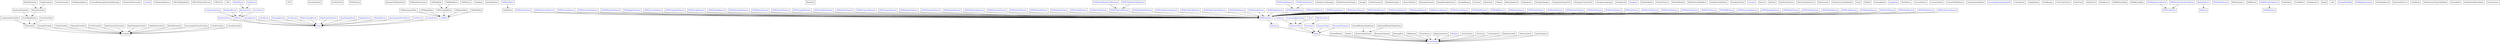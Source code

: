 digraph interfaces {
node [shape=box]
0000 [label="EventInit"];
0001 [label="UIEventInit"];
0002 [label="CompositionEventInit"];
0003 [label="EventModifierInit"];
0004 [label="KeyboardEventInit"];
0005 [label="MouseEventInit"];
0006 [label="WheelEventInit"];
0007 [label="FocusEventInit"];
0008 [label="StorageEventInit"];
0009 [label="CloseEventInit"];
0010 [label="EventSourceInit"];
0011 [label="MessageEventInit"];
0012 [label="ErrorEventInit"];
0013 [label="PageTransitionEventInit"];
0014 [label="HashChangeEventInit"];
0015 [label="PopStateEventInit"];
0016 [label="DragEventInit"];
0017 [label="HitRegionOptions"];
0018 [label="CanvasRenderingContext2DSettings"];
0019 [label="RelatedEventInit"];
0020 [label="AutocompleteErrorEventInit"];
0021 [label="TrackEventInit"];
0022 [label="MutationObserverInit"];
0023 [label="CustomEventInit"];
0024 [label="Console"fontcolor="blue"];
0025 [label="URLSearchParams"];
0026 [label="URLUtilsReadOnly"];
0027 [label="URLUtilsSearchParams"];
0028 [label="URLUtils"];
0029 [label="URL"];
0030 [label="Event"fontcolor="blue"];
0031 [label="MutationEvent"fontcolor="blue"];
0032 [label="UIEvent"fontcolor="blue"];
0033 [label="CompositionEvent"fontcolor="blue"];
0034 [label="KeyboardEvent"fontcolor="blue"];
0035 [label="MouseEvent"fontcolor="blue"];
0036 [label="WheelEvent"fontcolor="blue"];
0037 [label="FocusEvent"fontcolor="blue"];
0038 [label="CSS"];
0039 [label="PseudoElement"];
0040 [label="GetStyleUtils"];
0041 [label="SVGElement"];
0042 [label="ElementCSSInlineStyle"];
0043 [label="CSSStyleDeclaration"];
0044 [label="CSSRule"fontcolor="blue"];
0045 [label="CSSNamespaceRule"];
0046 [label="CSSMarginRule"];
0047 [label="CSSGroupingRule"];
0048 [label="CSSPageRule"];
0049 [label="CSSMediaRule"];
0050 [label="CSSImportRule"];
0051 [label="CSSStyleRule"];
0052 [label="CSSRuleList"];
0053 [label="LinkStyle"];
0054 [label="StyleSheetList"];
0055 [label="StyleSheet"];
0056 [label="CSSStyleSheet"fontcolor="blue"];
0057 [label="MediaList"];
0058 [label="EventTarget"fontcolor="blue"];
0059 [label="Node"fontcolor="blue"];
0060 [label="Element"fontcolor="blue"];
0061 [label="HTMLElement"fontcolor="blue"];
0062 [label="HTMLFontElement"fontcolor="blue"];
0063 [label="HTMLDirectoryElement"fontcolor="blue"];
0064 [label="HTMLFrameElement"fontcolor="blue"];
0065 [label="HTMLFrameSetElement"fontcolor="blue"];
0066 [label="HTMLMarqueeElement"fontcolor="blue"];
0067 [label="HTMLAppletElement"fontcolor="blue"];
0068 [label="StorageEvent"fontcolor="blue"];
0069 [label="WindowLocalStorage"];
0070 [label="WindowSessionStorage"];
0071 [label="Storage"];
0072 [label="WorkerLocation"];
0073 [label="WorkerNavigator"];
0074 [label="SharedWorker"];
0075 [label="Worker"];
0076 [label="AbstractWorker"];
0077 [label="WorkerGlobalScope"];
0078 [label="SharedWorkerGlobalScope"];
0079 [label="DedicatedWorkerGlobalScope"];
0080 [label="BroadcastChannel"];
0081 [label="MessagePort"];
0082 [label="MessageChannel"];
0083 [label="CloseEvent"fontcolor="blue"];
0084 [label="WebSocket"];
0085 [label="EventSource"];
0086 [label="MessageEvent"fontcolor="blue"];
0087 [label="ImageBitmapFactories"];
0088 [label="ImageBitmap"];
0089 [label="External"];
0090 [label="MimeType"];
0091 [label="Plugin"];
0092 [label="MimeTypeArray"];
0093 [label="PluginArray"];
0094 [label="NavigatorPlugins"];
0095 [label="NavigatorStorageUtils"];
0096 [label="NavigatorContentUtils"];
0097 [label="NavigatorLanguage"];
0098 [label="NavigatorID"];
0099 [label="Navigator"fontcolor="blue"];
0100 [label="WindowModal"];
0101 [label="WindowTimers"];
0102 [label="WindowBase64"];
0103 [label="WindowEventHandlers"];
0104 [label="GlobalEventHandlers"];
0105 [label="ErrorEvent"fontcolor="blue"];
0106 [label="NavigatorOnLine"];
0107 [label="ApplicationCache"];
0108 [label="BeforeUnloadEvent"fontcolor="blue"];
0109 [label="PageTransitionEvent"fontcolor="blue"];
0110 [label="HashChangeEvent"fontcolor="blue"];
0111 [label="PopStateEvent"fontcolor="blue"];
0112 [label="Location"fontcolor="blue"];
0113 [label="History"];
0114 [label="BarProp"];
0115 [label="Window"fontcolor="blue"];
0116 [label="DragEvent"fontcolor="blue"];
0117 [label="DataTransferItem"];
0118 [label="DataTransferItemList"];
0119 [label="DataTransfer"];
0120 [label="ElementContentEditable"];
0121 [label="Touch"];
0122 [label="Path2D"];
0123 [label="DrawingStyle"];
0124 [label="ImageData"fontcolor="blue"];
0125 [label="TextMetrics"];
0126 [label="CanvasPattern"];
0127 [label="CanvasGradient"];
0128 [label="CanvasPathMethods"];
0129 [label="CanvasDrawingStyles"];
0130 [label="CanvasRenderingContext2D"fontcolor="blue"];
0131 [label="CanvasProxy"];
0132 [label="HTMLCanvasElement"fontcolor="blue"];
0133 [label="HTMLTemplateElement"fontcolor="blue"];
0134 [label="HTMLScriptElement"fontcolor="blue"];
0135 [label="HTMLDialogElement"fontcolor="blue"];
0136 [label="RelatedEvent"fontcolor="blue"];
0137 [label="HTMLMenuItemElement"fontcolor="blue"];
0138 [label="HTMLMenuElement"fontcolor="blue"];
0139 [label="HTMLDetailsElement"fontcolor="blue"];
0140 [label="ValidityState"];
0141 [label="AutocompleteErrorEvent"fontcolor="blue"];
0142 [label="HTMLLegendElement"fontcolor="blue"];
0143 [label="HTMLFieldSetElement"fontcolor="blue"];
0144 [label="HTMLMeterElement"fontcolor="blue"];
0145 [label="HTMLProgressElement"fontcolor="blue"];
0146 [label="HTMLOutputElement"fontcolor="blue"];
0147 [label="HTMLKeygenElement"fontcolor="blue"];
0148 [label="HTMLTextAreaElement"fontcolor="blue"];
0149 [label="HTMLOptionElement"fontcolor="blue"];
0150 [label="HTMLOptGroupElement"fontcolor="blue"];
0151 [label="HTMLDataListElement"fontcolor="blue"];
0152 [label="HTMLSelectElement"fontcolor="blue"];
0153 [label="HTMLButtonElement"fontcolor="blue"];
0154 [label="HTMLInputElement"fontcolor="blue"];
0155 [label="HTMLLabelElement"fontcolor="blue"];
0156 [label="HTMLFormElement"fontcolor="blue"];
0157 [label="HTMLTableCellElement"fontcolor="blue"];
0158 [label="HTMLTableHeaderCellElement"fontcolor="blue"];
0159 [label="HTMLTableDataCellElement"fontcolor="blue"];
0160 [label="HTMLTableRowElement"fontcolor="blue"];
0161 [label="HTMLTableSectionElement"fontcolor="blue"];
0162 [label="HTMLTableColElement"fontcolor="blue"];
0163 [label="HTMLTableCaptionElement"fontcolor="blue"];
0164 [label="HTMLTableElement"fontcolor="blue"];
0165 [label="HTMLAreaElement"fontcolor="blue"];
0166 [label="HTMLMapElement"fontcolor="blue"];
0167 [label="TrackEvent"fontcolor="blue"];
0168 [label="TimeRanges"];
0169 [label="TextTrackCue"];
0170 [label="TextTrackCueList"];
0171 [label="TextTrack"];
0172 [label="TextTrackList"];
0173 [label="MediaController"];
0174 [label="VideoTrack"];
0175 [label="VideoTrackList"];
0176 [label="AudioTrack"];
0177 [label="AudioTrackList"];
0178 [label="MediaError"];
0179 [label="HTMLMediaElement"fontcolor="blue"];
0180 [label="HTMLTrackElement"fontcolor="blue"];
0181 [label="HTMLAudioElement"fontcolor="blue"];
0182 [label="HTMLVideoElement"fontcolor="blue"];
0183 [label="HTMLParamElement"fontcolor="blue"];
0184 [label="HTMLObjectElement"fontcolor="blue"];
0185 [label="HTMLEmbedElement"fontcolor="blue"];
0186 [label="HTMLIFrameElement"fontcolor="blue"];
0187 [label="HTMLImageElement"fontcolor="blue"];
0188 [label="HTMLSourceElement"fontcolor="blue"];
0189 [label="HTMLPictureElement"fontcolor="blue"];
0190 [label="HTMLModElement"fontcolor="blue"];
0191 [label="HTMLBRElement"fontcolor="blue"];
0192 [label="HTMLSpanElement"fontcolor="blue"];
0193 [label="HTMLTimeElement"fontcolor="blue"];
0194 [label="HTMLDataElement"fontcolor="blue"];
0195 [label="HTMLAnchorElement"fontcolor="blue"];
0196 [label="HTMLDivElement"fontcolor="blue"];
0197 [label="HTMLDListElement"fontcolor="blue"];
0198 [label="HTMLLIElement"fontcolor="blue"];
0199 [label="HTMLUListElement"fontcolor="blue"];
0200 [label="HTMLOListElement"fontcolor="blue"];
0201 [label="HTMLQuoteElement"fontcolor="blue"];
0202 [label="HTMLPreElement"fontcolor="blue"];
0203 [label="HTMLHRElement"fontcolor="blue"];
0204 [label="HTMLParagraphElement"fontcolor="blue"];
0205 [label="HTMLHeadingElement"fontcolor="blue"];
0206 [label="HTMLBodyElement"fontcolor="blue"];
0207 [label="HTMLStyleElement"fontcolor="blue"];
0208 [label="HTMLMetaElement"fontcolor="blue"];
0209 [label="HTMLLinkElement"fontcolor="blue"];
0210 [label="HTMLBaseElement"fontcolor="blue"];
0211 [label="HTMLTitleElement"fontcolor="blue"];
0212 [label="HTMLHeadElement"fontcolor="blue"];
0213 [label="HTMLHtmlElement"fontcolor="blue"];
0214 [label="HTMLUnknownElement"fontcolor="blue"];
0215 [label="DOMElementMap"];
0216 [label="DOMStringMap"];
0217 [label="HTMLCollection"fontcolor="blue"];
0218 [label="HTMLOptionsCollection"fontcolor="blue"];
0219 [label="NodeList"fontcolor="blue"];
0220 [label="RadioNodeList"fontcolor="blue"];
0221 [label="HTMLFormControlsCollection"fontcolor="blue"];
0222 [label="HTMLAllCollection"fontcolor="blue"];
0223 [label="XMLSerializer"];
0224 [label="DOMParser"];
0225 [label="DOMTokenList"fontcolor="blue"];
0226 [label="DOMSettableTokenList"fontcolor="blue"];
0227 [label="NodeFilter"];
0228 [label="TreeWalker"];
0229 [label="NodeIterator"];
0230 [label="Range"];
0231 [label="CharacterData"fontcolor="blue"];
0232 [label="Comment"fontcolor="blue"];
0233 [label="ProcessingInstruction"fontcolor="blue"];
0234 [label="Text"fontcolor="blue"];
0235 [label="Attr"];
0236 [label="NamedNodeMap"fontcolor="blue"];
0237 [label="DOMImplementation"fontcolor="blue"];
0238 [label="Document"fontcolor="blue"];
0239 [label="XMLDocument"fontcolor="blue"];
0240 [label="MutationRecord"];
0241 [label="MutationObserver"];
0242 [label="DocumentType"fontcolor="blue"];
0243 [label="ChildNode"];
0244 [label="NonDocumentTypeChildNode"];
0245 [label="ParentNode"];
0246 [label="DocumentFragment"fontcolor="blue"];
0247 [label="NonElementParentNode"];
0248 [label="EventListener"];
0249 [label="CustomEvent"fontcolor="blue"];
0001 -> 0000;
0002 -> 0001;
0003 -> 0001;
0004 -> 0003;
0005 -> 0003;
0006 -> 0005;
0007 -> 0001;
0008 -> 0000;
0009 -> 0000;
0011 -> 0000;
0012 -> 0000;
0013 -> 0000;
0014 -> 0000;
0015 -> 0000;
0016 -> 0005;
0019 -> 0000;
0020 -> 0000;
0021 -> 0000;
0023 -> 0000;
0031 -> 0030;
0032 -> 0030;
0033 -> 0032;
0034 -> 0032;
0035 -> 0032;
0036 -> 0035;
0037 -> 0032;
0045 -> 0044;
0046 -> 0044;
0047 -> 0044;
0048 -> 0047;
0049 -> 0047;
0050 -> 0044;
0051 -> 0044;
0056 -> 0055;
0059 -> 0058;
0060 -> 0059;
0061 -> 0060;
0062 -> 0061;
0063 -> 0061;
0064 -> 0061;
0065 -> 0061;
0066 -> 0061;
0067 -> 0061;
0068 -> 0030;
0074 -> 0058;
0075 -> 0058;
0077 -> 0058;
0078 -> 0077;
0079 -> 0077;
0080 -> 0058;
0081 -> 0058;
0083 -> 0030;
0084 -> 0058;
0085 -> 0058;
0086 -> 0030;
0105 -> 0030;
0107 -> 0058;
0108 -> 0030;
0109 -> 0030;
0110 -> 0030;
0111 -> 0030;
0115 -> 0058;
0116 -> 0035;
0132 -> 0061;
0133 -> 0061;
0134 -> 0061;
0135 -> 0061;
0136 -> 0030;
0137 -> 0061;
0138 -> 0061;
0139 -> 0061;
0141 -> 0030;
0142 -> 0061;
0143 -> 0061;
0144 -> 0061;
0145 -> 0061;
0146 -> 0061;
0147 -> 0061;
0148 -> 0061;
0149 -> 0061;
0150 -> 0061;
0151 -> 0061;
0152 -> 0061;
0153 -> 0061;
0154 -> 0061;
0155 -> 0061;
0156 -> 0061;
0157 -> 0061;
0158 -> 0157;
0159 -> 0157;
0160 -> 0061;
0161 -> 0061;
0162 -> 0061;
0163 -> 0061;
0164 -> 0061;
0165 -> 0061;
0166 -> 0061;
0167 -> 0030;
0169 -> 0058;
0171 -> 0058;
0172 -> 0058;
0173 -> 0058;
0175 -> 0058;
0177 -> 0058;
0179 -> 0061;
0180 -> 0061;
0181 -> 0179;
0182 -> 0179;
0183 -> 0061;
0184 -> 0061;
0185 -> 0061;
0186 -> 0061;
0187 -> 0061;
0188 -> 0061;
0189 -> 0061;
0190 -> 0061;
0191 -> 0061;
0192 -> 0061;
0193 -> 0061;
0194 -> 0061;
0195 -> 0061;
0196 -> 0061;
0197 -> 0061;
0198 -> 0061;
0199 -> 0061;
0200 -> 0061;
0201 -> 0061;
0202 -> 0061;
0203 -> 0061;
0204 -> 0061;
0205 -> 0061;
0206 -> 0061;
0207 -> 0061;
0208 -> 0061;
0209 -> 0061;
0210 -> 0061;
0211 -> 0061;
0212 -> 0061;
0213 -> 0061;
0214 -> 0061;
0218 -> 0217;
0220 -> 0219;
0221 -> 0217;
0226 -> 0225;
0231 -> 0059;
0232 -> 0231;
0233 -> 0231;
0234 -> 0231;
0238 -> 0059;
0239 -> 0238;
0242 -> 0059;
0246 -> 0059;
0249 -> 0030;
}
